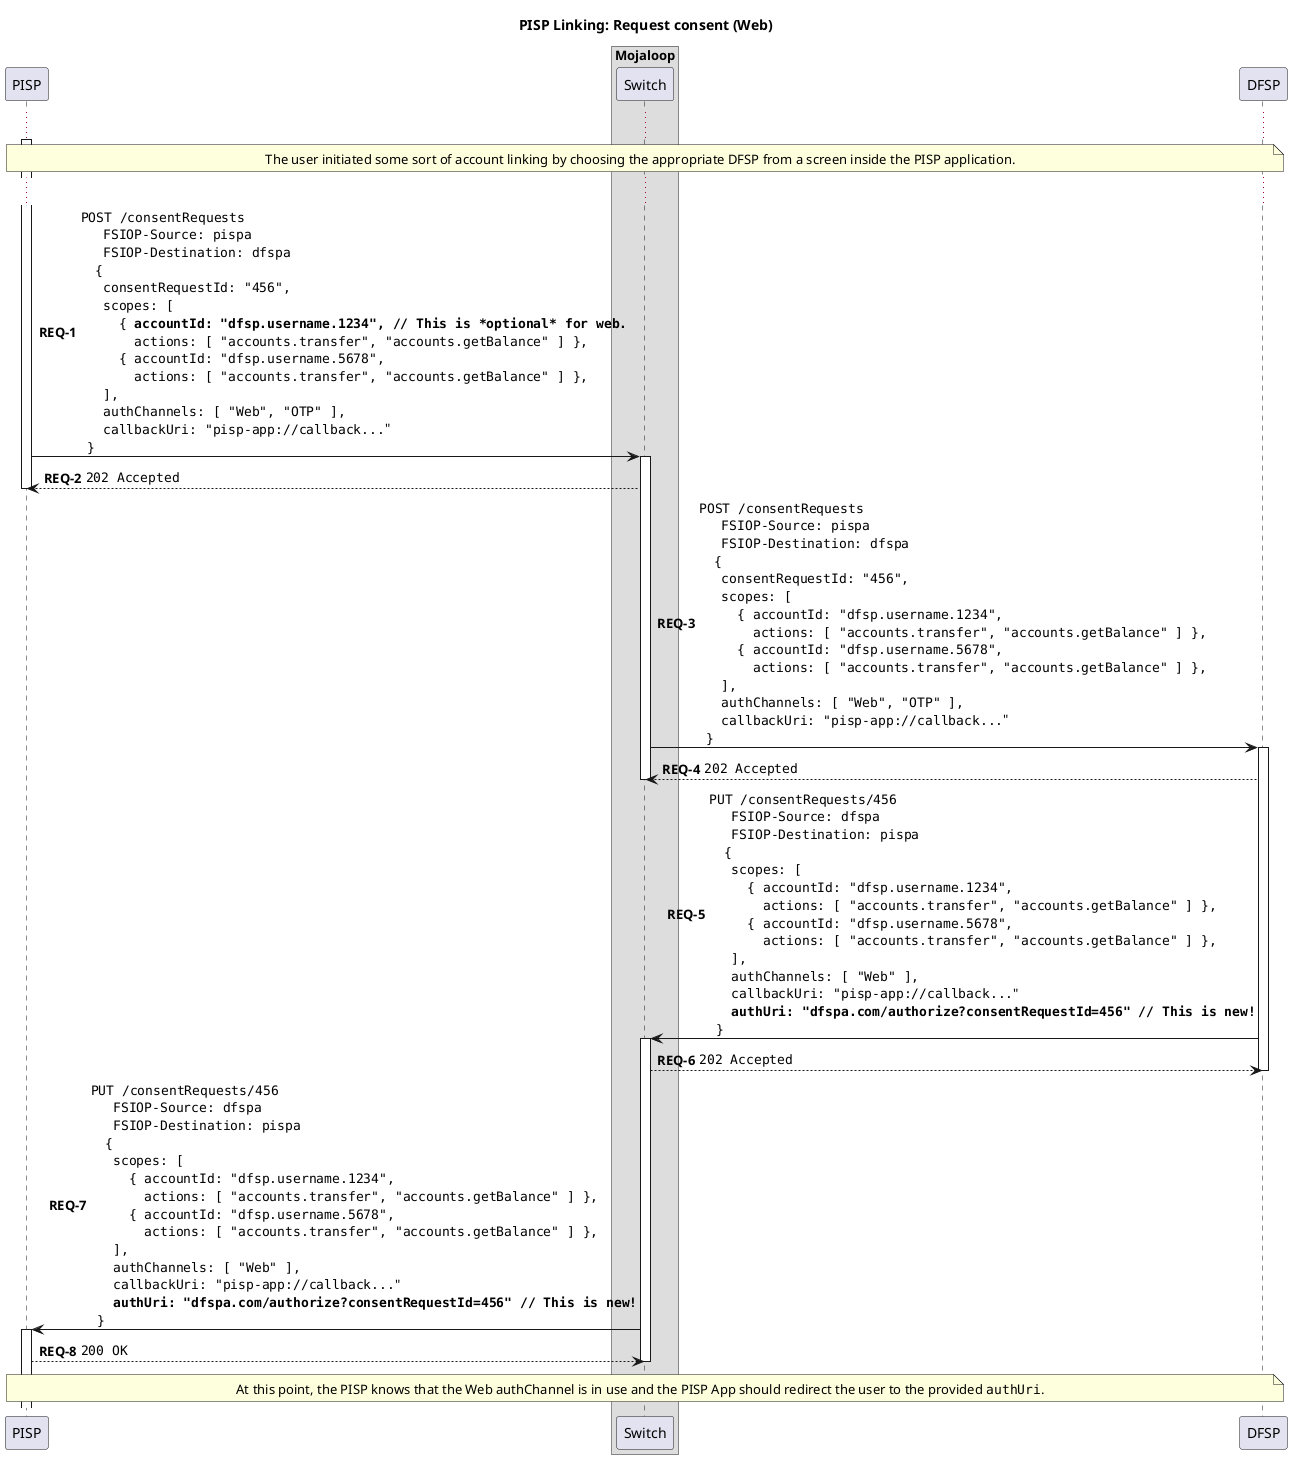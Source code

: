 @startuml

title PISP Linking: Request consent (Web)

participant "PISP" as PISP

box "Mojaloop"
    participant Switch
end box

participant DFSP

autonumber 1 "<b>REQ-#</b>"

activate PISP

...

note over PISP, DFSP
    The user initiated some sort of account linking by choosing the appropriate DFSP from a screen inside the PISP application.
end note

...

PISP -> Switch ++: ""POST /consentRequests""\n\
  ""  FSIOP-Source: pispa""\n\
  ""  FSIOP-Destination: dfspa""\n\
  "" {""\n\
  ""  consentRequestId: "456",""\n\
  ""  scopes: [ ""\n\
  ""    { **accountId: "dfsp.username.1234", // This is *optional* for web.**""\n\
  ""      actions: [ "accounts.transfer", "accounts.getBalance" ] },""\n\
  ""    { accountId: "dfsp.username.5678",""\n\
  ""      actions: [ "accounts.transfer", "accounts.getBalance" ] },""\n\
  ""  ],""\n\
  ""  authChannels: [ "Web", "OTP" ],""\n\
  ""  callbackUri: "pisp-app://callback..."""\n\
  ""}""
Switch --> PISP: ""202 Accepted""
deactivate PISP

Switch -> DFSP ++:  ""POST /consentRequests""\n\
  ""  FSIOP-Source: pispa""\n\
  ""  FSIOP-Destination: dfspa""\n\
  "" {""\n\
  ""  consentRequestId: "456",""\n\
  ""  scopes: [ ""\n\
  ""    { accountId: "dfsp.username.1234",""\n\
  ""      actions: [ "accounts.transfer", "accounts.getBalance" ] },""\n\
  ""    { accountId: "dfsp.username.5678",""\n\
  ""      actions: [ "accounts.transfer", "accounts.getBalance" ] },""\n\
  ""  ],""\n\
  ""  authChannels: [ "Web", "OTP" ],""\n\
  ""  callbackUri: "pisp-app://callback..."""\n\
  ""}""
DFSP --> Switch: ""202 Accepted""
deactivate Switch

DFSP -> Switch ++: ""PUT /consentRequests/456""\n\
  ""  FSIOP-Source: dfspa""\n\
  ""  FSIOP-Destination: pispa""\n\
  "" {""\n\
  ""  scopes: [ ""\n\
  ""    { accountId: "dfsp.username.1234",""\n\
  ""      actions: [ "accounts.transfer", "accounts.getBalance" ] },""\n\
  ""    { accountId: "dfsp.username.5678",""\n\
  ""      actions: [ "accounts.transfer", "accounts.getBalance" ] },""\n\
  ""  ],""\n\
  ""  authChannels: [ "Web" ],""\n\
  ""  callbackUri: "pisp-app://callback..."""\n\
  ""  **authUri: "dfspa.com/authorize?consentRequestId=456" // This is new!**""\n\
  ""}""
' TODO: Should this be 200 OK? or 202 Accepted?
Switch --> DFSP: ""202 Accepted""
deactivate DFSP

Switch -> PISP ++: ""PUT /consentRequests/456""\n\
  ""  FSIOP-Source: dfspa""\n\
  ""  FSIOP-Destination: pispa""\n\
  "" {""\n\
  ""  scopes: [ ""\n\
  ""    { accountId: "dfsp.username.1234",""\n\
  ""      actions: [ "accounts.transfer", "accounts.getBalance" ] },""\n\
  ""    { accountId: "dfsp.username.5678",""\n\
  ""      actions: [ "accounts.transfer", "accounts.getBalance" ] },""\n\
  ""  ],""\n\
  ""  authChannels: [ "Web" ],""\n\
  ""  callbackUri: "pisp-app://callback..."""\n\
  ""  **authUri: "dfspa.com/authorize?consentRequestId=456" // This is new!**""\n\
  ""}""
PISP --> Switch: ""200 OK""
deactivate Switch

note over PISP, DFSP
  At this point, the PISP knows that the Web authChannel is in use and the PISP App should redirect the user to the provided ""authUri"".
end note

@enduml
